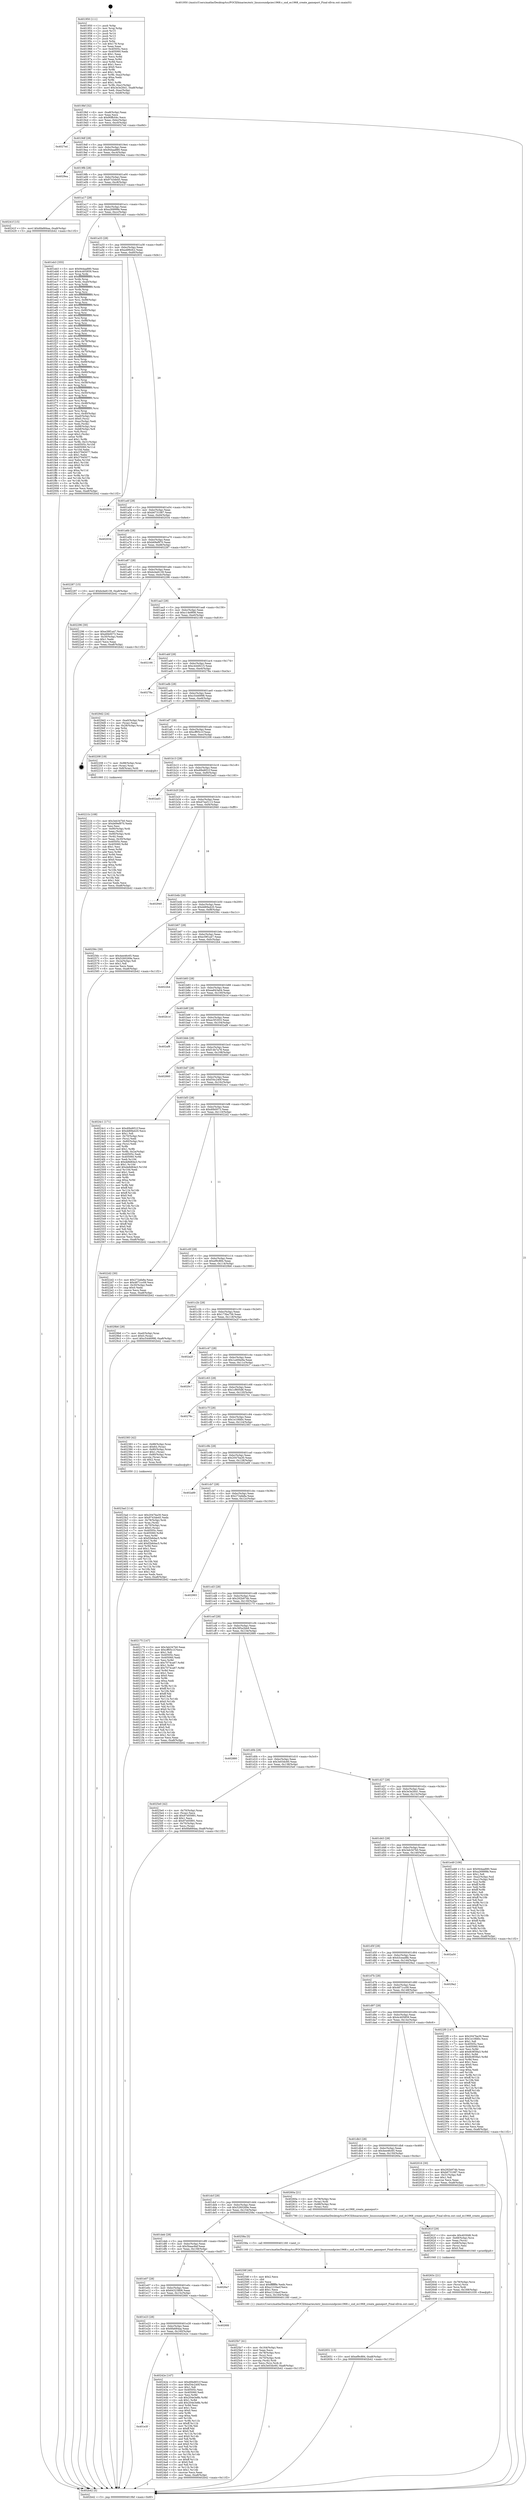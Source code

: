digraph "0x401950" {
  label = "0x401950 (/mnt/c/Users/mathe/Desktop/tcc/POCII/binaries/extr_linuxsoundpcies1968.c_snd_es1968_create_gameport_Final-ollvm.out::main(0))"
  labelloc = "t"
  node[shape=record]

  Entry [label="",width=0.3,height=0.3,shape=circle,fillcolor=black,style=filled]
  "0x4019bf" [label="{
     0x4019bf [32]\l
     | [instrs]\l
     &nbsp;&nbsp;0x4019bf \<+6\>: mov -0xa8(%rbp),%eax\l
     &nbsp;&nbsp;0x4019c5 \<+2\>: mov %eax,%ecx\l
     &nbsp;&nbsp;0x4019c7 \<+6\>: sub $0x90ffc04c,%ecx\l
     &nbsp;&nbsp;0x4019cd \<+6\>: mov %eax,-0xbc(%rbp)\l
     &nbsp;&nbsp;0x4019d3 \<+6\>: mov %ecx,-0xc0(%rbp)\l
     &nbsp;&nbsp;0x4019d9 \<+6\>: je 00000000004027ed \<main+0xe9d\>\l
  }"]
  "0x4027ed" [label="{
     0x4027ed\l
  }", style=dashed]
  "0x4019df" [label="{
     0x4019df [28]\l
     | [instrs]\l
     &nbsp;&nbsp;0x4019df \<+5\>: jmp 00000000004019e4 \<main+0x94\>\l
     &nbsp;&nbsp;0x4019e4 \<+6\>: mov -0xbc(%rbp),%eax\l
     &nbsp;&nbsp;0x4019ea \<+5\>: sub $0x944aa880,%eax\l
     &nbsp;&nbsp;0x4019ef \<+6\>: mov %eax,-0xc4(%rbp)\l
     &nbsp;&nbsp;0x4019f5 \<+6\>: je 00000000004029ea \<main+0x109a\>\l
  }"]
  Exit [label="",width=0.3,height=0.3,shape=circle,fillcolor=black,style=filled,peripheries=2]
  "0x4029ea" [label="{
     0x4029ea\l
  }", style=dashed]
  "0x4019fb" [label="{
     0x4019fb [28]\l
     | [instrs]\l
     &nbsp;&nbsp;0x4019fb \<+5\>: jmp 0000000000401a00 \<main+0xb0\>\l
     &nbsp;&nbsp;0x401a00 \<+6\>: mov -0xbc(%rbp),%eax\l
     &nbsp;&nbsp;0x401a06 \<+5\>: sub $0x9743de45,%eax\l
     &nbsp;&nbsp;0x401a0b \<+6\>: mov %eax,-0xc8(%rbp)\l
     &nbsp;&nbsp;0x401a11 \<+6\>: je 000000000040241f \<main+0xacf\>\l
  }"]
  "0x402651" [label="{
     0x402651 [15]\l
     | [instrs]\l
     &nbsp;&nbsp;0x402651 \<+10\>: movl $0xef9c884,-0xa8(%rbp)\l
     &nbsp;&nbsp;0x40265b \<+5\>: jmp 0000000000402b42 \<main+0x11f2\>\l
  }"]
  "0x40241f" [label="{
     0x40241f [15]\l
     | [instrs]\l
     &nbsp;&nbsp;0x40241f \<+10\>: movl $0x6fa684aa,-0xa8(%rbp)\l
     &nbsp;&nbsp;0x402429 \<+5\>: jmp 0000000000402b42 \<main+0x11f2\>\l
  }"]
  "0x401a17" [label="{
     0x401a17 [28]\l
     | [instrs]\l
     &nbsp;&nbsp;0x401a17 \<+5\>: jmp 0000000000401a1c \<main+0xcc\>\l
     &nbsp;&nbsp;0x401a1c \<+6\>: mov -0xbc(%rbp),%eax\l
     &nbsp;&nbsp;0x401a22 \<+5\>: sub $0xa26999fe,%eax\l
     &nbsp;&nbsp;0x401a27 \<+6\>: mov %eax,-0xcc(%rbp)\l
     &nbsp;&nbsp;0x401a2d \<+6\>: je 0000000000401eb3 \<main+0x563\>\l
  }"]
  "0x40263c" [label="{
     0x40263c [21]\l
     | [instrs]\l
     &nbsp;&nbsp;0x40263c \<+4\>: mov -0x78(%rbp),%rcx\l
     &nbsp;&nbsp;0x402640 \<+3\>: mov (%rcx),%rcx\l
     &nbsp;&nbsp;0x402643 \<+3\>: mov %rcx,%rdi\l
     &nbsp;&nbsp;0x402646 \<+6\>: mov %eax,-0x168(%rbp)\l
     &nbsp;&nbsp;0x40264c \<+5\>: call 0000000000401030 \<free@plt\>\l
     | [calls]\l
     &nbsp;&nbsp;0x401030 \{1\} (unknown)\l
  }"]
  "0x401eb3" [label="{
     0x401eb3 [355]\l
     | [instrs]\l
     &nbsp;&nbsp;0x401eb3 \<+5\>: mov $0x944aa880,%eax\l
     &nbsp;&nbsp;0x401eb8 \<+5\>: mov $0x4c405859,%ecx\l
     &nbsp;&nbsp;0x401ebd \<+3\>: mov %rsp,%rdx\l
     &nbsp;&nbsp;0x401ec0 \<+4\>: add $0xfffffffffffffff0,%rdx\l
     &nbsp;&nbsp;0x401ec4 \<+3\>: mov %rdx,%rsp\l
     &nbsp;&nbsp;0x401ec7 \<+7\>: mov %rdx,-0xa0(%rbp)\l
     &nbsp;&nbsp;0x401ece \<+3\>: mov %rsp,%rdx\l
     &nbsp;&nbsp;0x401ed1 \<+4\>: add $0xfffffffffffffff0,%rdx\l
     &nbsp;&nbsp;0x401ed5 \<+3\>: mov %rdx,%rsp\l
     &nbsp;&nbsp;0x401ed8 \<+3\>: mov %rsp,%rsi\l
     &nbsp;&nbsp;0x401edb \<+4\>: add $0xfffffffffffffff0,%rsi\l
     &nbsp;&nbsp;0x401edf \<+3\>: mov %rsi,%rsp\l
     &nbsp;&nbsp;0x401ee2 \<+7\>: mov %rsi,-0x98(%rbp)\l
     &nbsp;&nbsp;0x401ee9 \<+3\>: mov %rsp,%rsi\l
     &nbsp;&nbsp;0x401eec \<+4\>: add $0xfffffffffffffff0,%rsi\l
     &nbsp;&nbsp;0x401ef0 \<+3\>: mov %rsi,%rsp\l
     &nbsp;&nbsp;0x401ef3 \<+7\>: mov %rsi,-0x90(%rbp)\l
     &nbsp;&nbsp;0x401efa \<+3\>: mov %rsp,%rsi\l
     &nbsp;&nbsp;0x401efd \<+4\>: add $0xfffffffffffffff0,%rsi\l
     &nbsp;&nbsp;0x401f01 \<+3\>: mov %rsi,%rsp\l
     &nbsp;&nbsp;0x401f04 \<+7\>: mov %rsi,-0x88(%rbp)\l
     &nbsp;&nbsp;0x401f0b \<+3\>: mov %rsp,%rsi\l
     &nbsp;&nbsp;0x401f0e \<+4\>: add $0xfffffffffffffff0,%rsi\l
     &nbsp;&nbsp;0x401f12 \<+3\>: mov %rsi,%rsp\l
     &nbsp;&nbsp;0x401f15 \<+4\>: mov %rsi,-0x80(%rbp)\l
     &nbsp;&nbsp;0x401f19 \<+3\>: mov %rsp,%rsi\l
     &nbsp;&nbsp;0x401f1c \<+4\>: add $0xfffffffffffffff0,%rsi\l
     &nbsp;&nbsp;0x401f20 \<+3\>: mov %rsi,%rsp\l
     &nbsp;&nbsp;0x401f23 \<+4\>: mov %rsi,-0x78(%rbp)\l
     &nbsp;&nbsp;0x401f27 \<+3\>: mov %rsp,%rsi\l
     &nbsp;&nbsp;0x401f2a \<+4\>: add $0xfffffffffffffff0,%rsi\l
     &nbsp;&nbsp;0x401f2e \<+3\>: mov %rsi,%rsp\l
     &nbsp;&nbsp;0x401f31 \<+4\>: mov %rsi,-0x70(%rbp)\l
     &nbsp;&nbsp;0x401f35 \<+3\>: mov %rsp,%rsi\l
     &nbsp;&nbsp;0x401f38 \<+4\>: add $0xfffffffffffffff0,%rsi\l
     &nbsp;&nbsp;0x401f3c \<+3\>: mov %rsi,%rsp\l
     &nbsp;&nbsp;0x401f3f \<+4\>: mov %rsi,-0x68(%rbp)\l
     &nbsp;&nbsp;0x401f43 \<+3\>: mov %rsp,%rsi\l
     &nbsp;&nbsp;0x401f46 \<+4\>: add $0xfffffffffffffff0,%rsi\l
     &nbsp;&nbsp;0x401f4a \<+3\>: mov %rsi,%rsp\l
     &nbsp;&nbsp;0x401f4d \<+4\>: mov %rsi,-0x60(%rbp)\l
     &nbsp;&nbsp;0x401f51 \<+3\>: mov %rsp,%rsi\l
     &nbsp;&nbsp;0x401f54 \<+4\>: add $0xfffffffffffffff0,%rsi\l
     &nbsp;&nbsp;0x401f58 \<+3\>: mov %rsi,%rsp\l
     &nbsp;&nbsp;0x401f5b \<+4\>: mov %rsi,-0x58(%rbp)\l
     &nbsp;&nbsp;0x401f5f \<+3\>: mov %rsp,%rsi\l
     &nbsp;&nbsp;0x401f62 \<+4\>: add $0xfffffffffffffff0,%rsi\l
     &nbsp;&nbsp;0x401f66 \<+3\>: mov %rsi,%rsp\l
     &nbsp;&nbsp;0x401f69 \<+4\>: mov %rsi,-0x50(%rbp)\l
     &nbsp;&nbsp;0x401f6d \<+3\>: mov %rsp,%rsi\l
     &nbsp;&nbsp;0x401f70 \<+4\>: add $0xfffffffffffffff0,%rsi\l
     &nbsp;&nbsp;0x401f74 \<+3\>: mov %rsi,%rsp\l
     &nbsp;&nbsp;0x401f77 \<+4\>: mov %rsi,-0x48(%rbp)\l
     &nbsp;&nbsp;0x401f7b \<+3\>: mov %rsp,%rsi\l
     &nbsp;&nbsp;0x401f7e \<+4\>: add $0xfffffffffffffff0,%rsi\l
     &nbsp;&nbsp;0x401f82 \<+3\>: mov %rsi,%rsp\l
     &nbsp;&nbsp;0x401f85 \<+4\>: mov %rsi,-0x40(%rbp)\l
     &nbsp;&nbsp;0x401f89 \<+7\>: mov -0xa0(%rbp),%rsi\l
     &nbsp;&nbsp;0x401f90 \<+6\>: movl $0x0,(%rsi)\l
     &nbsp;&nbsp;0x401f96 \<+6\>: mov -0xac(%rbp),%edi\l
     &nbsp;&nbsp;0x401f9c \<+2\>: mov %edi,(%rdx)\l
     &nbsp;&nbsp;0x401f9e \<+7\>: mov -0x98(%rbp),%rsi\l
     &nbsp;&nbsp;0x401fa5 \<+7\>: mov -0xb8(%rbp),%r8\l
     &nbsp;&nbsp;0x401fac \<+3\>: mov %r8,(%rsi)\l
     &nbsp;&nbsp;0x401faf \<+3\>: cmpl $0x2,(%rdx)\l
     &nbsp;&nbsp;0x401fb2 \<+4\>: setne %r9b\l
     &nbsp;&nbsp;0x401fb6 \<+4\>: and $0x1,%r9b\l
     &nbsp;&nbsp;0x401fba \<+4\>: mov %r9b,-0x31(%rbp)\l
     &nbsp;&nbsp;0x401fbe \<+8\>: mov 0x40505c,%r10d\l
     &nbsp;&nbsp;0x401fc6 \<+8\>: mov 0x405060,%r11d\l
     &nbsp;&nbsp;0x401fce \<+3\>: mov %r10d,%ebx\l
     &nbsp;&nbsp;0x401fd1 \<+6\>: sub $0x37945077,%ebx\l
     &nbsp;&nbsp;0x401fd7 \<+3\>: sub $0x1,%ebx\l
     &nbsp;&nbsp;0x401fda \<+6\>: add $0x37945077,%ebx\l
     &nbsp;&nbsp;0x401fe0 \<+4\>: imul %ebx,%r10d\l
     &nbsp;&nbsp;0x401fe4 \<+4\>: and $0x1,%r10d\l
     &nbsp;&nbsp;0x401fe8 \<+4\>: cmp $0x0,%r10d\l
     &nbsp;&nbsp;0x401fec \<+4\>: sete %r9b\l
     &nbsp;&nbsp;0x401ff0 \<+4\>: cmp $0xa,%r11d\l
     &nbsp;&nbsp;0x401ff4 \<+4\>: setl %r14b\l
     &nbsp;&nbsp;0x401ff8 \<+3\>: mov %r9b,%r15b\l
     &nbsp;&nbsp;0x401ffb \<+3\>: and %r14b,%r15b\l
     &nbsp;&nbsp;0x401ffe \<+3\>: xor %r14b,%r9b\l
     &nbsp;&nbsp;0x402001 \<+3\>: or %r9b,%r15b\l
     &nbsp;&nbsp;0x402004 \<+4\>: test $0x1,%r15b\l
     &nbsp;&nbsp;0x402008 \<+3\>: cmovne %ecx,%eax\l
     &nbsp;&nbsp;0x40200b \<+6\>: mov %eax,-0xa8(%rbp)\l
     &nbsp;&nbsp;0x402011 \<+5\>: jmp 0000000000402b42 \<main+0x11f2\>\l
  }"]
  "0x401a33" [label="{
     0x401a33 [28]\l
     | [instrs]\l
     &nbsp;&nbsp;0x401a33 \<+5\>: jmp 0000000000401a38 \<main+0xe8\>\l
     &nbsp;&nbsp;0x401a38 \<+6\>: mov -0xbc(%rbp),%eax\l
     &nbsp;&nbsp;0x401a3e \<+5\>: sub $0xa489cfc2,%eax\l
     &nbsp;&nbsp;0x401a43 \<+6\>: mov %eax,-0xd0(%rbp)\l
     &nbsp;&nbsp;0x401a49 \<+6\>: je 0000000000402931 \<main+0xfe1\>\l
  }"]
  "0x40261f" [label="{
     0x40261f [29]\l
     | [instrs]\l
     &nbsp;&nbsp;0x40261f \<+10\>: movabs $0x4030d6,%rdi\l
     &nbsp;&nbsp;0x402629 \<+4\>: mov -0x68(%rbp),%rcx\l
     &nbsp;&nbsp;0x40262d \<+2\>: mov %eax,(%rcx)\l
     &nbsp;&nbsp;0x40262f \<+4\>: mov -0x68(%rbp),%rcx\l
     &nbsp;&nbsp;0x402633 \<+2\>: mov (%rcx),%esi\l
     &nbsp;&nbsp;0x402635 \<+2\>: mov $0x0,%al\l
     &nbsp;&nbsp;0x402637 \<+5\>: call 0000000000401040 \<printf@plt\>\l
     | [calls]\l
     &nbsp;&nbsp;0x401040 \{1\} (unknown)\l
  }"]
  "0x402931" [label="{
     0x402931\l
  }", style=dashed]
  "0x401a4f" [label="{
     0x401a4f [28]\l
     | [instrs]\l
     &nbsp;&nbsp;0x401a4f \<+5\>: jmp 0000000000401a54 \<main+0x104\>\l
     &nbsp;&nbsp;0x401a54 \<+6\>: mov -0xbc(%rbp),%eax\l
     &nbsp;&nbsp;0x401a5a \<+5\>: sub $0xb6731087,%eax\l
     &nbsp;&nbsp;0x401a5f \<+6\>: mov %eax,-0xd4(%rbp)\l
     &nbsp;&nbsp;0x401a65 \<+6\>: je 0000000000402034 \<main+0x6e4\>\l
  }"]
  "0x4025b7" [label="{
     0x4025b7 [41]\l
     | [instrs]\l
     &nbsp;&nbsp;0x4025b7 \<+6\>: mov -0x164(%rbp),%ecx\l
     &nbsp;&nbsp;0x4025bd \<+3\>: imul %eax,%ecx\l
     &nbsp;&nbsp;0x4025c0 \<+4\>: mov -0x78(%rbp),%rsi\l
     &nbsp;&nbsp;0x4025c4 \<+3\>: mov (%rsi),%rsi\l
     &nbsp;&nbsp;0x4025c7 \<+4\>: mov -0x70(%rbp),%rdi\l
     &nbsp;&nbsp;0x4025cb \<+3\>: movslq (%rdi),%rdi\l
     &nbsp;&nbsp;0x4025ce \<+3\>: mov %ecx,(%rsi,%rdi,4)\l
     &nbsp;&nbsp;0x4025d1 \<+10\>: movl $0x3e03dc60,-0xa8(%rbp)\l
     &nbsp;&nbsp;0x4025db \<+5\>: jmp 0000000000402b42 \<main+0x11f2\>\l
  }"]
  "0x402034" [label="{
     0x402034\l
  }", style=dashed]
  "0x401a6b" [label="{
     0x401a6b [28]\l
     | [instrs]\l
     &nbsp;&nbsp;0x401a6b \<+5\>: jmp 0000000000401a70 \<main+0x120\>\l
     &nbsp;&nbsp;0x401a70 \<+6\>: mov -0xbc(%rbp),%eax\l
     &nbsp;&nbsp;0x401a76 \<+5\>: sub $0xb69ef970,%eax\l
     &nbsp;&nbsp;0x401a7b \<+6\>: mov %eax,-0xd8(%rbp)\l
     &nbsp;&nbsp;0x401a81 \<+6\>: je 0000000000402287 \<main+0x937\>\l
  }"]
  "0x40258f" [label="{
     0x40258f [40]\l
     | [instrs]\l
     &nbsp;&nbsp;0x40258f \<+5\>: mov $0x2,%ecx\l
     &nbsp;&nbsp;0x402594 \<+1\>: cltd\l
     &nbsp;&nbsp;0x402595 \<+2\>: idiv %ecx\l
     &nbsp;&nbsp;0x402597 \<+6\>: imul $0xfffffffe,%edx,%ecx\l
     &nbsp;&nbsp;0x40259d \<+6\>: sub $0xa1216acf,%ecx\l
     &nbsp;&nbsp;0x4025a3 \<+3\>: add $0x1,%ecx\l
     &nbsp;&nbsp;0x4025a6 \<+6\>: add $0xa1216acf,%ecx\l
     &nbsp;&nbsp;0x4025ac \<+6\>: mov %ecx,-0x164(%rbp)\l
     &nbsp;&nbsp;0x4025b2 \<+5\>: call 0000000000401160 \<next_i\>\l
     | [calls]\l
     &nbsp;&nbsp;0x401160 \{1\} (/mnt/c/Users/mathe/Desktop/tcc/POCII/binaries/extr_linuxsoundpcies1968.c_snd_es1968_create_gameport_Final-ollvm.out::next_i)\l
  }"]
  "0x402287" [label="{
     0x402287 [15]\l
     | [instrs]\l
     &nbsp;&nbsp;0x402287 \<+10\>: movl $0xbcbe6139,-0xa8(%rbp)\l
     &nbsp;&nbsp;0x402291 \<+5\>: jmp 0000000000402b42 \<main+0x11f2\>\l
  }"]
  "0x401a87" [label="{
     0x401a87 [28]\l
     | [instrs]\l
     &nbsp;&nbsp;0x401a87 \<+5\>: jmp 0000000000401a8c \<main+0x13c\>\l
     &nbsp;&nbsp;0x401a8c \<+6\>: mov -0xbc(%rbp),%eax\l
     &nbsp;&nbsp;0x401a92 \<+5\>: sub $0xbcbe6139,%eax\l
     &nbsp;&nbsp;0x401a97 \<+6\>: mov %eax,-0xdc(%rbp)\l
     &nbsp;&nbsp;0x401a9d \<+6\>: je 0000000000402296 \<main+0x946\>\l
  }"]
  "0x401e3f" [label="{
     0x401e3f\l
  }", style=dashed]
  "0x402296" [label="{
     0x402296 [30]\l
     | [instrs]\l
     &nbsp;&nbsp;0x402296 \<+5\>: mov $0xe39f1a47,%eax\l
     &nbsp;&nbsp;0x40229b \<+5\>: mov $0xd0b0073,%ecx\l
     &nbsp;&nbsp;0x4022a0 \<+3\>: mov -0x30(%rbp),%edx\l
     &nbsp;&nbsp;0x4022a3 \<+3\>: cmp $0x1,%edx\l
     &nbsp;&nbsp;0x4022a6 \<+3\>: cmovl %ecx,%eax\l
     &nbsp;&nbsp;0x4022a9 \<+6\>: mov %eax,-0xa8(%rbp)\l
     &nbsp;&nbsp;0x4022af \<+5\>: jmp 0000000000402b42 \<main+0x11f2\>\l
  }"]
  "0x401aa3" [label="{
     0x401aa3 [28]\l
     | [instrs]\l
     &nbsp;&nbsp;0x401aa3 \<+5\>: jmp 0000000000401aa8 \<main+0x158\>\l
     &nbsp;&nbsp;0x401aa8 \<+6\>: mov -0xbc(%rbp),%eax\l
     &nbsp;&nbsp;0x401aae \<+5\>: sub $0xc14e9f06,%eax\l
     &nbsp;&nbsp;0x401ab3 \<+6\>: mov %eax,-0xe0(%rbp)\l
     &nbsp;&nbsp;0x401ab9 \<+6\>: je 0000000000402166 \<main+0x816\>\l
  }"]
  "0x40242e" [label="{
     0x40242e [147]\l
     | [instrs]\l
     &nbsp;&nbsp;0x40242e \<+5\>: mov $0xd0bd651f,%eax\l
     &nbsp;&nbsp;0x402433 \<+5\>: mov $0xf34c240f,%ecx\l
     &nbsp;&nbsp;0x402438 \<+2\>: mov $0x1,%dl\l
     &nbsp;&nbsp;0x40243a \<+7\>: mov 0x40505c,%esi\l
     &nbsp;&nbsp;0x402441 \<+7\>: mov 0x405060,%edi\l
     &nbsp;&nbsp;0x402448 \<+3\>: mov %esi,%r8d\l
     &nbsp;&nbsp;0x40244b \<+7\>: sub $0x204e3e8b,%r8d\l
     &nbsp;&nbsp;0x402452 \<+4\>: sub $0x1,%r8d\l
     &nbsp;&nbsp;0x402456 \<+7\>: add $0x204e3e8b,%r8d\l
     &nbsp;&nbsp;0x40245d \<+4\>: imul %r8d,%esi\l
     &nbsp;&nbsp;0x402461 \<+3\>: and $0x1,%esi\l
     &nbsp;&nbsp;0x402464 \<+3\>: cmp $0x0,%esi\l
     &nbsp;&nbsp;0x402467 \<+4\>: sete %r9b\l
     &nbsp;&nbsp;0x40246b \<+3\>: cmp $0xa,%edi\l
     &nbsp;&nbsp;0x40246e \<+4\>: setl %r10b\l
     &nbsp;&nbsp;0x402472 \<+3\>: mov %r9b,%r11b\l
     &nbsp;&nbsp;0x402475 \<+4\>: xor $0xff,%r11b\l
     &nbsp;&nbsp;0x402479 \<+3\>: mov %r10b,%bl\l
     &nbsp;&nbsp;0x40247c \<+3\>: xor $0xff,%bl\l
     &nbsp;&nbsp;0x40247f \<+3\>: xor $0x0,%dl\l
     &nbsp;&nbsp;0x402482 \<+3\>: mov %r11b,%r14b\l
     &nbsp;&nbsp;0x402485 \<+4\>: and $0x0,%r14b\l
     &nbsp;&nbsp;0x402489 \<+3\>: and %dl,%r9b\l
     &nbsp;&nbsp;0x40248c \<+3\>: mov %bl,%r15b\l
     &nbsp;&nbsp;0x40248f \<+4\>: and $0x0,%r15b\l
     &nbsp;&nbsp;0x402493 \<+3\>: and %dl,%r10b\l
     &nbsp;&nbsp;0x402496 \<+3\>: or %r9b,%r14b\l
     &nbsp;&nbsp;0x402499 \<+3\>: or %r10b,%r15b\l
     &nbsp;&nbsp;0x40249c \<+3\>: xor %r15b,%r14b\l
     &nbsp;&nbsp;0x40249f \<+3\>: or %bl,%r11b\l
     &nbsp;&nbsp;0x4024a2 \<+4\>: xor $0xff,%r11b\l
     &nbsp;&nbsp;0x4024a6 \<+3\>: or $0x0,%dl\l
     &nbsp;&nbsp;0x4024a9 \<+3\>: and %dl,%r11b\l
     &nbsp;&nbsp;0x4024ac \<+3\>: or %r11b,%r14b\l
     &nbsp;&nbsp;0x4024af \<+4\>: test $0x1,%r14b\l
     &nbsp;&nbsp;0x4024b3 \<+3\>: cmovne %ecx,%eax\l
     &nbsp;&nbsp;0x4024b6 \<+6\>: mov %eax,-0xa8(%rbp)\l
     &nbsp;&nbsp;0x4024bc \<+5\>: jmp 0000000000402b42 \<main+0x11f2\>\l
  }"]
  "0x402166" [label="{
     0x402166\l
  }", style=dashed]
  "0x401abf" [label="{
     0x401abf [28]\l
     | [instrs]\l
     &nbsp;&nbsp;0x401abf \<+5\>: jmp 0000000000401ac4 \<main+0x174\>\l
     &nbsp;&nbsp;0x401ac4 \<+6\>: mov -0xbc(%rbp),%eax\l
     &nbsp;&nbsp;0x401aca \<+5\>: sub $0xc4449215,%eax\l
     &nbsp;&nbsp;0x401acf \<+6\>: mov %eax,-0xe4(%rbp)\l
     &nbsp;&nbsp;0x401ad5 \<+6\>: je 000000000040278a \<main+0xe3a\>\l
  }"]
  "0x401e23" [label="{
     0x401e23 [28]\l
     | [instrs]\l
     &nbsp;&nbsp;0x401e23 \<+5\>: jmp 0000000000401e28 \<main+0x4d8\>\l
     &nbsp;&nbsp;0x401e28 \<+6\>: mov -0xbc(%rbp),%eax\l
     &nbsp;&nbsp;0x401e2e \<+5\>: sub $0x6fa684aa,%eax\l
     &nbsp;&nbsp;0x401e33 \<+6\>: mov %eax,-0x160(%rbp)\l
     &nbsp;&nbsp;0x401e39 \<+6\>: je 000000000040242e \<main+0xade\>\l
  }"]
  "0x40278a" [label="{
     0x40278a\l
  }", style=dashed]
  "0x401adb" [label="{
     0x401adb [28]\l
     | [instrs]\l
     &nbsp;&nbsp;0x401adb \<+5\>: jmp 0000000000401ae0 \<main+0x190\>\l
     &nbsp;&nbsp;0x401ae0 \<+6\>: mov -0xbc(%rbp),%eax\l
     &nbsp;&nbsp;0x401ae6 \<+5\>: sub $0xc5446998,%eax\l
     &nbsp;&nbsp;0x401aeb \<+6\>: mov %eax,-0xe8(%rbp)\l
     &nbsp;&nbsp;0x401af1 \<+6\>: je 00000000004029d2 \<main+0x1082\>\l
  }"]
  "0x4026fd" [label="{
     0x4026fd\l
  }", style=dashed]
  "0x4029d2" [label="{
     0x4029d2 [24]\l
     | [instrs]\l
     &nbsp;&nbsp;0x4029d2 \<+7\>: mov -0xa0(%rbp),%rax\l
     &nbsp;&nbsp;0x4029d9 \<+2\>: mov (%rax),%eax\l
     &nbsp;&nbsp;0x4029db \<+4\>: lea -0x28(%rbp),%rsp\l
     &nbsp;&nbsp;0x4029df \<+1\>: pop %rbx\l
     &nbsp;&nbsp;0x4029e0 \<+2\>: pop %r12\l
     &nbsp;&nbsp;0x4029e2 \<+2\>: pop %r13\l
     &nbsp;&nbsp;0x4029e4 \<+2\>: pop %r14\l
     &nbsp;&nbsp;0x4029e6 \<+2\>: pop %r15\l
     &nbsp;&nbsp;0x4029e8 \<+1\>: pop %rbp\l
     &nbsp;&nbsp;0x4029e9 \<+1\>: ret\l
  }"]
  "0x401af7" [label="{
     0x401af7 [28]\l
     | [instrs]\l
     &nbsp;&nbsp;0x401af7 \<+5\>: jmp 0000000000401afc \<main+0x1ac\>\l
     &nbsp;&nbsp;0x401afc \<+6\>: mov -0xbc(%rbp),%eax\l
     &nbsp;&nbsp;0x401b02 \<+5\>: sub $0xcff05c1f,%eax\l
     &nbsp;&nbsp;0x401b07 \<+6\>: mov %eax,-0xec(%rbp)\l
     &nbsp;&nbsp;0x401b0d \<+6\>: je 0000000000402208 \<main+0x8b8\>\l
  }"]
  "0x401e07" [label="{
     0x401e07 [28]\l
     | [instrs]\l
     &nbsp;&nbsp;0x401e07 \<+5\>: jmp 0000000000401e0c \<main+0x4bc\>\l
     &nbsp;&nbsp;0x401e0c \<+6\>: mov -0xbc(%rbp),%eax\l
     &nbsp;&nbsp;0x401e12 \<+5\>: sub $0x64323806,%eax\l
     &nbsp;&nbsp;0x401e17 \<+6\>: mov %eax,-0x15c(%rbp)\l
     &nbsp;&nbsp;0x401e1d \<+6\>: je 00000000004026fd \<main+0xdad\>\l
  }"]
  "0x402208" [label="{
     0x402208 [19]\l
     | [instrs]\l
     &nbsp;&nbsp;0x402208 \<+7\>: mov -0x98(%rbp),%rax\l
     &nbsp;&nbsp;0x40220f \<+3\>: mov (%rax),%rax\l
     &nbsp;&nbsp;0x402212 \<+4\>: mov 0x8(%rax),%rdi\l
     &nbsp;&nbsp;0x402216 \<+5\>: call 0000000000401060 \<atoi@plt\>\l
     | [calls]\l
     &nbsp;&nbsp;0x401060 \{1\} (unknown)\l
  }"]
  "0x401b13" [label="{
     0x401b13 [28]\l
     | [instrs]\l
     &nbsp;&nbsp;0x401b13 \<+5\>: jmp 0000000000401b18 \<main+0x1c8\>\l
     &nbsp;&nbsp;0x401b18 \<+6\>: mov -0xbc(%rbp),%eax\l
     &nbsp;&nbsp;0x401b1e \<+5\>: sub $0xd0bd651f,%eax\l
     &nbsp;&nbsp;0x401b23 \<+6\>: mov %eax,-0xf0(%rbp)\l
     &nbsp;&nbsp;0x401b29 \<+6\>: je 0000000000402ad3 \<main+0x1183\>\l
  }"]
  "0x4026a7" [label="{
     0x4026a7\l
  }", style=dashed]
  "0x402ad3" [label="{
     0x402ad3\l
  }", style=dashed]
  "0x401b2f" [label="{
     0x401b2f [28]\l
     | [instrs]\l
     &nbsp;&nbsp;0x401b2f \<+5\>: jmp 0000000000401b34 \<main+0x1e4\>\l
     &nbsp;&nbsp;0x401b34 \<+6\>: mov -0xbc(%rbp),%eax\l
     &nbsp;&nbsp;0x401b3a \<+5\>: sub $0xd7ea5113,%eax\l
     &nbsp;&nbsp;0x401b3f \<+6\>: mov %eax,-0xf4(%rbp)\l
     &nbsp;&nbsp;0x401b45 \<+6\>: je 0000000000402940 \<main+0xff0\>\l
  }"]
  "0x401deb" [label="{
     0x401deb [28]\l
     | [instrs]\l
     &nbsp;&nbsp;0x401deb \<+5\>: jmp 0000000000401df0 \<main+0x4a0\>\l
     &nbsp;&nbsp;0x401df0 \<+6\>: mov -0xbc(%rbp),%eax\l
     &nbsp;&nbsp;0x401df6 \<+5\>: sub $0x5baac6ef,%eax\l
     &nbsp;&nbsp;0x401dfb \<+6\>: mov %eax,-0x158(%rbp)\l
     &nbsp;&nbsp;0x401e01 \<+6\>: je 00000000004026a7 \<main+0xd57\>\l
  }"]
  "0x402940" [label="{
     0x402940\l
  }", style=dashed]
  "0x401b4b" [label="{
     0x401b4b [28]\l
     | [instrs]\l
     &nbsp;&nbsp;0x401b4b \<+5\>: jmp 0000000000401b50 \<main+0x200\>\l
     &nbsp;&nbsp;0x401b50 \<+6\>: mov -0xbc(%rbp),%eax\l
     &nbsp;&nbsp;0x401b56 \<+5\>: sub $0xdd69a420,%eax\l
     &nbsp;&nbsp;0x401b5b \<+6\>: mov %eax,-0xf8(%rbp)\l
     &nbsp;&nbsp;0x401b61 \<+6\>: je 000000000040256c \<main+0xc1c\>\l
  }"]
  "0x40258a" [label="{
     0x40258a [5]\l
     | [instrs]\l
     &nbsp;&nbsp;0x40258a \<+5\>: call 0000000000401160 \<next_i\>\l
     | [calls]\l
     &nbsp;&nbsp;0x401160 \{1\} (/mnt/c/Users/mathe/Desktop/tcc/POCII/binaries/extr_linuxsoundpcies1968.c_snd_es1968_create_gameport_Final-ollvm.out::next_i)\l
  }"]
  "0x40256c" [label="{
     0x40256c [30]\l
     | [instrs]\l
     &nbsp;&nbsp;0x40256c \<+5\>: mov $0x4ee46c65,%eax\l
     &nbsp;&nbsp;0x402571 \<+5\>: mov $0x5260269e,%ecx\l
     &nbsp;&nbsp;0x402576 \<+3\>: mov -0x2a(%rbp),%dl\l
     &nbsp;&nbsp;0x402579 \<+3\>: test $0x1,%dl\l
     &nbsp;&nbsp;0x40257c \<+3\>: cmovne %ecx,%eax\l
     &nbsp;&nbsp;0x40257f \<+6\>: mov %eax,-0xa8(%rbp)\l
     &nbsp;&nbsp;0x402585 \<+5\>: jmp 0000000000402b42 \<main+0x11f2\>\l
  }"]
  "0x401b67" [label="{
     0x401b67 [28]\l
     | [instrs]\l
     &nbsp;&nbsp;0x401b67 \<+5\>: jmp 0000000000401b6c \<main+0x21c\>\l
     &nbsp;&nbsp;0x401b6c \<+6\>: mov -0xbc(%rbp),%eax\l
     &nbsp;&nbsp;0x401b72 \<+5\>: sub $0xe39f1a47,%eax\l
     &nbsp;&nbsp;0x401b77 \<+6\>: mov %eax,-0xfc(%rbp)\l
     &nbsp;&nbsp;0x401b7d \<+6\>: je 00000000004022b4 \<main+0x964\>\l
  }"]
  "0x401dcf" [label="{
     0x401dcf [28]\l
     | [instrs]\l
     &nbsp;&nbsp;0x401dcf \<+5\>: jmp 0000000000401dd4 \<main+0x484\>\l
     &nbsp;&nbsp;0x401dd4 \<+6\>: mov -0xbc(%rbp),%eax\l
     &nbsp;&nbsp;0x401dda \<+5\>: sub $0x5260269e,%eax\l
     &nbsp;&nbsp;0x401ddf \<+6\>: mov %eax,-0x154(%rbp)\l
     &nbsp;&nbsp;0x401de5 \<+6\>: je 000000000040258a \<main+0xc3a\>\l
  }"]
  "0x4022b4" [label="{
     0x4022b4\l
  }", style=dashed]
  "0x401b83" [label="{
     0x401b83 [28]\l
     | [instrs]\l
     &nbsp;&nbsp;0x401b83 \<+5\>: jmp 0000000000401b88 \<main+0x238\>\l
     &nbsp;&nbsp;0x401b88 \<+6\>: mov -0xbc(%rbp),%eax\l
     &nbsp;&nbsp;0x401b8e \<+5\>: sub $0xea843a04,%eax\l
     &nbsp;&nbsp;0x401b93 \<+6\>: mov %eax,-0x100(%rbp)\l
     &nbsp;&nbsp;0x401b99 \<+6\>: je 0000000000402b1d \<main+0x11cd\>\l
  }"]
  "0x40260a" [label="{
     0x40260a [21]\l
     | [instrs]\l
     &nbsp;&nbsp;0x40260a \<+4\>: mov -0x78(%rbp),%rax\l
     &nbsp;&nbsp;0x40260e \<+3\>: mov (%rax),%rdi\l
     &nbsp;&nbsp;0x402611 \<+7\>: mov -0x88(%rbp),%rax\l
     &nbsp;&nbsp;0x402618 \<+2\>: mov (%rax),%esi\l
     &nbsp;&nbsp;0x40261a \<+5\>: call 0000000000401790 \<snd_es1968_create_gameport\>\l
     | [calls]\l
     &nbsp;&nbsp;0x401790 \{1\} (/mnt/c/Users/mathe/Desktop/tcc/POCII/binaries/extr_linuxsoundpcies1968.c_snd_es1968_create_gameport_Final-ollvm.out::snd_es1968_create_gameport)\l
  }"]
  "0x402b1d" [label="{
     0x402b1d\l
  }", style=dashed]
  "0x401b9f" [label="{
     0x401b9f [28]\l
     | [instrs]\l
     &nbsp;&nbsp;0x401b9f \<+5\>: jmp 0000000000401ba4 \<main+0x254\>\l
     &nbsp;&nbsp;0x401ba4 \<+6\>: mov -0xbc(%rbp),%eax\l
     &nbsp;&nbsp;0x401baa \<+5\>: sub $0xec5f1833,%eax\l
     &nbsp;&nbsp;0x401baf \<+6\>: mov %eax,-0x104(%rbp)\l
     &nbsp;&nbsp;0x401bb5 \<+6\>: je 0000000000402af8 \<main+0x11a8\>\l
  }"]
  "0x4023ad" [label="{
     0x4023ad [114]\l
     | [instrs]\l
     &nbsp;&nbsp;0x4023ad \<+5\>: mov $0x2047ba30,%ecx\l
     &nbsp;&nbsp;0x4023b2 \<+5\>: mov $0x9743de45,%edx\l
     &nbsp;&nbsp;0x4023b7 \<+4\>: mov -0x78(%rbp),%rdi\l
     &nbsp;&nbsp;0x4023bb \<+3\>: mov %rax,(%rdi)\l
     &nbsp;&nbsp;0x4023be \<+4\>: mov -0x70(%rbp),%rax\l
     &nbsp;&nbsp;0x4023c2 \<+6\>: movl $0x0,(%rax)\l
     &nbsp;&nbsp;0x4023c8 \<+7\>: mov 0x40505c,%esi\l
     &nbsp;&nbsp;0x4023cf \<+8\>: mov 0x405060,%r8d\l
     &nbsp;&nbsp;0x4023d7 \<+3\>: mov %esi,%r9d\l
     &nbsp;&nbsp;0x4023da \<+7\>: sub $0xf2b6dac5,%r9d\l
     &nbsp;&nbsp;0x4023e1 \<+4\>: sub $0x1,%r9d\l
     &nbsp;&nbsp;0x4023e5 \<+7\>: add $0xf2b6dac5,%r9d\l
     &nbsp;&nbsp;0x4023ec \<+4\>: imul %r9d,%esi\l
     &nbsp;&nbsp;0x4023f0 \<+3\>: and $0x1,%esi\l
     &nbsp;&nbsp;0x4023f3 \<+3\>: cmp $0x0,%esi\l
     &nbsp;&nbsp;0x4023f6 \<+4\>: sete %r10b\l
     &nbsp;&nbsp;0x4023fa \<+4\>: cmp $0xa,%r8d\l
     &nbsp;&nbsp;0x4023fe \<+4\>: setl %r11b\l
     &nbsp;&nbsp;0x402402 \<+3\>: mov %r10b,%bl\l
     &nbsp;&nbsp;0x402405 \<+3\>: and %r11b,%bl\l
     &nbsp;&nbsp;0x402408 \<+3\>: xor %r11b,%r10b\l
     &nbsp;&nbsp;0x40240b \<+3\>: or %r10b,%bl\l
     &nbsp;&nbsp;0x40240e \<+3\>: test $0x1,%bl\l
     &nbsp;&nbsp;0x402411 \<+3\>: cmovne %edx,%ecx\l
     &nbsp;&nbsp;0x402414 \<+6\>: mov %ecx,-0xa8(%rbp)\l
     &nbsp;&nbsp;0x40241a \<+5\>: jmp 0000000000402b42 \<main+0x11f2\>\l
  }"]
  "0x402af8" [label="{
     0x402af8\l
  }", style=dashed]
  "0x401bbb" [label="{
     0x401bbb [28]\l
     | [instrs]\l
     &nbsp;&nbsp;0x401bbb \<+5\>: jmp 0000000000401bc0 \<main+0x270\>\l
     &nbsp;&nbsp;0x401bc0 \<+6\>: mov -0xbc(%rbp),%eax\l
     &nbsp;&nbsp;0x401bc6 \<+5\>: sub $0xf14b7a78,%eax\l
     &nbsp;&nbsp;0x401bcb \<+6\>: mov %eax,-0x108(%rbp)\l
     &nbsp;&nbsp;0x401bd1 \<+6\>: je 0000000000402660 \<main+0xd10\>\l
  }"]
  "0x40221b" [label="{
     0x40221b [108]\l
     | [instrs]\l
     &nbsp;&nbsp;0x40221b \<+5\>: mov $0x3eb347b0,%ecx\l
     &nbsp;&nbsp;0x402220 \<+5\>: mov $0xb69ef970,%edx\l
     &nbsp;&nbsp;0x402225 \<+2\>: xor %esi,%esi\l
     &nbsp;&nbsp;0x402227 \<+7\>: mov -0x90(%rbp),%rdi\l
     &nbsp;&nbsp;0x40222e \<+2\>: mov %eax,(%rdi)\l
     &nbsp;&nbsp;0x402230 \<+7\>: mov -0x90(%rbp),%rdi\l
     &nbsp;&nbsp;0x402237 \<+2\>: mov (%rdi),%eax\l
     &nbsp;&nbsp;0x402239 \<+3\>: mov %eax,-0x30(%rbp)\l
     &nbsp;&nbsp;0x40223c \<+7\>: mov 0x40505c,%eax\l
     &nbsp;&nbsp;0x402243 \<+8\>: mov 0x405060,%r8d\l
     &nbsp;&nbsp;0x40224b \<+3\>: sub $0x1,%esi\l
     &nbsp;&nbsp;0x40224e \<+3\>: mov %eax,%r9d\l
     &nbsp;&nbsp;0x402251 \<+3\>: add %esi,%r9d\l
     &nbsp;&nbsp;0x402254 \<+4\>: imul %r9d,%eax\l
     &nbsp;&nbsp;0x402258 \<+3\>: and $0x1,%eax\l
     &nbsp;&nbsp;0x40225b \<+3\>: cmp $0x0,%eax\l
     &nbsp;&nbsp;0x40225e \<+4\>: sete %r10b\l
     &nbsp;&nbsp;0x402262 \<+4\>: cmp $0xa,%r8d\l
     &nbsp;&nbsp;0x402266 \<+4\>: setl %r11b\l
     &nbsp;&nbsp;0x40226a \<+3\>: mov %r10b,%bl\l
     &nbsp;&nbsp;0x40226d \<+3\>: and %r11b,%bl\l
     &nbsp;&nbsp;0x402270 \<+3\>: xor %r11b,%r10b\l
     &nbsp;&nbsp;0x402273 \<+3\>: or %r10b,%bl\l
     &nbsp;&nbsp;0x402276 \<+3\>: test $0x1,%bl\l
     &nbsp;&nbsp;0x402279 \<+3\>: cmovne %edx,%ecx\l
     &nbsp;&nbsp;0x40227c \<+6\>: mov %ecx,-0xa8(%rbp)\l
     &nbsp;&nbsp;0x402282 \<+5\>: jmp 0000000000402b42 \<main+0x11f2\>\l
  }"]
  "0x402660" [label="{
     0x402660\l
  }", style=dashed]
  "0x401bd7" [label="{
     0x401bd7 [28]\l
     | [instrs]\l
     &nbsp;&nbsp;0x401bd7 \<+5\>: jmp 0000000000401bdc \<main+0x28c\>\l
     &nbsp;&nbsp;0x401bdc \<+6\>: mov -0xbc(%rbp),%eax\l
     &nbsp;&nbsp;0x401be2 \<+5\>: sub $0xf34c240f,%eax\l
     &nbsp;&nbsp;0x401be7 \<+6\>: mov %eax,-0x10c(%rbp)\l
     &nbsp;&nbsp;0x401bed \<+6\>: je 00000000004024c1 \<main+0xb71\>\l
  }"]
  "0x401db3" [label="{
     0x401db3 [28]\l
     | [instrs]\l
     &nbsp;&nbsp;0x401db3 \<+5\>: jmp 0000000000401db8 \<main+0x468\>\l
     &nbsp;&nbsp;0x401db8 \<+6\>: mov -0xbc(%rbp),%eax\l
     &nbsp;&nbsp;0x401dbe \<+5\>: sub $0x4ee46c65,%eax\l
     &nbsp;&nbsp;0x401dc3 \<+6\>: mov %eax,-0x150(%rbp)\l
     &nbsp;&nbsp;0x401dc9 \<+6\>: je 000000000040260a \<main+0xcba\>\l
  }"]
  "0x4024c1" [label="{
     0x4024c1 [171]\l
     | [instrs]\l
     &nbsp;&nbsp;0x4024c1 \<+5\>: mov $0xd0bd651f,%eax\l
     &nbsp;&nbsp;0x4024c6 \<+5\>: mov $0xdd69a420,%ecx\l
     &nbsp;&nbsp;0x4024cb \<+2\>: mov $0x1,%dl\l
     &nbsp;&nbsp;0x4024cd \<+4\>: mov -0x70(%rbp),%rsi\l
     &nbsp;&nbsp;0x4024d1 \<+2\>: mov (%rsi),%edi\l
     &nbsp;&nbsp;0x4024d3 \<+4\>: mov -0x80(%rbp),%rsi\l
     &nbsp;&nbsp;0x4024d7 \<+2\>: cmp (%rsi),%edi\l
     &nbsp;&nbsp;0x4024d9 \<+4\>: setl %r8b\l
     &nbsp;&nbsp;0x4024dd \<+4\>: and $0x1,%r8b\l
     &nbsp;&nbsp;0x4024e1 \<+4\>: mov %r8b,-0x2a(%rbp)\l
     &nbsp;&nbsp;0x4024e5 \<+7\>: mov 0x40505c,%edi\l
     &nbsp;&nbsp;0x4024ec \<+8\>: mov 0x405060,%r9d\l
     &nbsp;&nbsp;0x4024f4 \<+3\>: mov %edi,%r10d\l
     &nbsp;&nbsp;0x4024f7 \<+7\>: sub $0xde8d64e3,%r10d\l
     &nbsp;&nbsp;0x4024fe \<+4\>: sub $0x1,%r10d\l
     &nbsp;&nbsp;0x402502 \<+7\>: add $0xde8d64e3,%r10d\l
     &nbsp;&nbsp;0x402509 \<+4\>: imul %r10d,%edi\l
     &nbsp;&nbsp;0x40250d \<+3\>: and $0x1,%edi\l
     &nbsp;&nbsp;0x402510 \<+3\>: cmp $0x0,%edi\l
     &nbsp;&nbsp;0x402513 \<+4\>: sete %r8b\l
     &nbsp;&nbsp;0x402517 \<+4\>: cmp $0xa,%r9d\l
     &nbsp;&nbsp;0x40251b \<+4\>: setl %r11b\l
     &nbsp;&nbsp;0x40251f \<+3\>: mov %r8b,%bl\l
     &nbsp;&nbsp;0x402522 \<+3\>: xor $0xff,%bl\l
     &nbsp;&nbsp;0x402525 \<+3\>: mov %r11b,%r14b\l
     &nbsp;&nbsp;0x402528 \<+4\>: xor $0xff,%r14b\l
     &nbsp;&nbsp;0x40252c \<+3\>: xor $0x0,%dl\l
     &nbsp;&nbsp;0x40252f \<+3\>: mov %bl,%r15b\l
     &nbsp;&nbsp;0x402532 \<+4\>: and $0x0,%r15b\l
     &nbsp;&nbsp;0x402536 \<+3\>: and %dl,%r8b\l
     &nbsp;&nbsp;0x402539 \<+3\>: mov %r14b,%r12b\l
     &nbsp;&nbsp;0x40253c \<+4\>: and $0x0,%r12b\l
     &nbsp;&nbsp;0x402540 \<+3\>: and %dl,%r11b\l
     &nbsp;&nbsp;0x402543 \<+3\>: or %r8b,%r15b\l
     &nbsp;&nbsp;0x402546 \<+3\>: or %r11b,%r12b\l
     &nbsp;&nbsp;0x402549 \<+3\>: xor %r12b,%r15b\l
     &nbsp;&nbsp;0x40254c \<+3\>: or %r14b,%bl\l
     &nbsp;&nbsp;0x40254f \<+3\>: xor $0xff,%bl\l
     &nbsp;&nbsp;0x402552 \<+3\>: or $0x0,%dl\l
     &nbsp;&nbsp;0x402555 \<+2\>: and %dl,%bl\l
     &nbsp;&nbsp;0x402557 \<+3\>: or %bl,%r15b\l
     &nbsp;&nbsp;0x40255a \<+4\>: test $0x1,%r15b\l
     &nbsp;&nbsp;0x40255e \<+3\>: cmovne %ecx,%eax\l
     &nbsp;&nbsp;0x402561 \<+6\>: mov %eax,-0xa8(%rbp)\l
     &nbsp;&nbsp;0x402567 \<+5\>: jmp 0000000000402b42 \<main+0x11f2\>\l
  }"]
  "0x401bf3" [label="{
     0x401bf3 [28]\l
     | [instrs]\l
     &nbsp;&nbsp;0x401bf3 \<+5\>: jmp 0000000000401bf8 \<main+0x2a8\>\l
     &nbsp;&nbsp;0x401bf8 \<+6\>: mov -0xbc(%rbp),%eax\l
     &nbsp;&nbsp;0x401bfe \<+5\>: sub $0xd0b0073,%eax\l
     &nbsp;&nbsp;0x401c03 \<+6\>: mov %eax,-0x110(%rbp)\l
     &nbsp;&nbsp;0x401c09 \<+6\>: je 00000000004022d2 \<main+0x982\>\l
  }"]
  "0x402016" [label="{
     0x402016 [30]\l
     | [instrs]\l
     &nbsp;&nbsp;0x402016 \<+5\>: mov $0x292b974b,%eax\l
     &nbsp;&nbsp;0x40201b \<+5\>: mov $0xb6731087,%ecx\l
     &nbsp;&nbsp;0x402020 \<+3\>: mov -0x31(%rbp),%dl\l
     &nbsp;&nbsp;0x402023 \<+3\>: test $0x1,%dl\l
     &nbsp;&nbsp;0x402026 \<+3\>: cmovne %ecx,%eax\l
     &nbsp;&nbsp;0x402029 \<+6\>: mov %eax,-0xa8(%rbp)\l
     &nbsp;&nbsp;0x40202f \<+5\>: jmp 0000000000402b42 \<main+0x11f2\>\l
  }"]
  "0x4022d2" [label="{
     0x4022d2 [30]\l
     | [instrs]\l
     &nbsp;&nbsp;0x4022d2 \<+5\>: mov $0x272afa8a,%eax\l
     &nbsp;&nbsp;0x4022d7 \<+5\>: mov $0x4871cc09,%ecx\l
     &nbsp;&nbsp;0x4022dc \<+3\>: mov -0x30(%rbp),%edx\l
     &nbsp;&nbsp;0x4022df \<+3\>: cmp $0x0,%edx\l
     &nbsp;&nbsp;0x4022e2 \<+3\>: cmove %ecx,%eax\l
     &nbsp;&nbsp;0x4022e5 \<+6\>: mov %eax,-0xa8(%rbp)\l
     &nbsp;&nbsp;0x4022eb \<+5\>: jmp 0000000000402b42 \<main+0x11f2\>\l
  }"]
  "0x401c0f" [label="{
     0x401c0f [28]\l
     | [instrs]\l
     &nbsp;&nbsp;0x401c0f \<+5\>: jmp 0000000000401c14 \<main+0x2c4\>\l
     &nbsp;&nbsp;0x401c14 \<+6\>: mov -0xbc(%rbp),%eax\l
     &nbsp;&nbsp;0x401c1a \<+5\>: sub $0xef9c884,%eax\l
     &nbsp;&nbsp;0x401c1f \<+6\>: mov %eax,-0x114(%rbp)\l
     &nbsp;&nbsp;0x401c25 \<+6\>: je 00000000004029b6 \<main+0x1066\>\l
  }"]
  "0x401d97" [label="{
     0x401d97 [28]\l
     | [instrs]\l
     &nbsp;&nbsp;0x401d97 \<+5\>: jmp 0000000000401d9c \<main+0x44c\>\l
     &nbsp;&nbsp;0x401d9c \<+6\>: mov -0xbc(%rbp),%eax\l
     &nbsp;&nbsp;0x401da2 \<+5\>: sub $0x4c405859,%eax\l
     &nbsp;&nbsp;0x401da7 \<+6\>: mov %eax,-0x14c(%rbp)\l
     &nbsp;&nbsp;0x401dad \<+6\>: je 0000000000402016 \<main+0x6c6\>\l
  }"]
  "0x4029b6" [label="{
     0x4029b6 [28]\l
     | [instrs]\l
     &nbsp;&nbsp;0x4029b6 \<+7\>: mov -0xa0(%rbp),%rax\l
     &nbsp;&nbsp;0x4029bd \<+6\>: movl $0x0,(%rax)\l
     &nbsp;&nbsp;0x4029c3 \<+10\>: movl $0xc5446998,-0xa8(%rbp)\l
     &nbsp;&nbsp;0x4029cd \<+5\>: jmp 0000000000402b42 \<main+0x11f2\>\l
  }"]
  "0x401c2b" [label="{
     0x401c2b [28]\l
     | [instrs]\l
     &nbsp;&nbsp;0x401c2b \<+5\>: jmp 0000000000401c30 \<main+0x2e0\>\l
     &nbsp;&nbsp;0x401c30 \<+6\>: mov -0xbc(%rbp),%eax\l
     &nbsp;&nbsp;0x401c36 \<+5\>: sub $0x173ba756,%eax\l
     &nbsp;&nbsp;0x401c3b \<+6\>: mov %eax,-0x118(%rbp)\l
     &nbsp;&nbsp;0x401c41 \<+6\>: je 0000000000402a2f \<main+0x10df\>\l
  }"]
  "0x4022f0" [label="{
     0x4022f0 [147]\l
     | [instrs]\l
     &nbsp;&nbsp;0x4022f0 \<+5\>: mov $0x2047ba30,%eax\l
     &nbsp;&nbsp;0x4022f5 \<+5\>: mov $0x1e10fd0c,%ecx\l
     &nbsp;&nbsp;0x4022fa \<+2\>: mov $0x1,%dl\l
     &nbsp;&nbsp;0x4022fc \<+7\>: mov 0x40505c,%esi\l
     &nbsp;&nbsp;0x402303 \<+7\>: mov 0x405060,%edi\l
     &nbsp;&nbsp;0x40230a \<+3\>: mov %esi,%r8d\l
     &nbsp;&nbsp;0x40230d \<+7\>: add $0x8c9f39a3,%r8d\l
     &nbsp;&nbsp;0x402314 \<+4\>: sub $0x1,%r8d\l
     &nbsp;&nbsp;0x402318 \<+7\>: sub $0x8c9f39a3,%r8d\l
     &nbsp;&nbsp;0x40231f \<+4\>: imul %r8d,%esi\l
     &nbsp;&nbsp;0x402323 \<+3\>: and $0x1,%esi\l
     &nbsp;&nbsp;0x402326 \<+3\>: cmp $0x0,%esi\l
     &nbsp;&nbsp;0x402329 \<+4\>: sete %r9b\l
     &nbsp;&nbsp;0x40232d \<+3\>: cmp $0xa,%edi\l
     &nbsp;&nbsp;0x402330 \<+4\>: setl %r10b\l
     &nbsp;&nbsp;0x402334 \<+3\>: mov %r9b,%r11b\l
     &nbsp;&nbsp;0x402337 \<+4\>: xor $0xff,%r11b\l
     &nbsp;&nbsp;0x40233b \<+3\>: mov %r10b,%bl\l
     &nbsp;&nbsp;0x40233e \<+3\>: xor $0xff,%bl\l
     &nbsp;&nbsp;0x402341 \<+3\>: xor $0x1,%dl\l
     &nbsp;&nbsp;0x402344 \<+3\>: mov %r11b,%r14b\l
     &nbsp;&nbsp;0x402347 \<+4\>: and $0xff,%r14b\l
     &nbsp;&nbsp;0x40234b \<+3\>: and %dl,%r9b\l
     &nbsp;&nbsp;0x40234e \<+3\>: mov %bl,%r15b\l
     &nbsp;&nbsp;0x402351 \<+4\>: and $0xff,%r15b\l
     &nbsp;&nbsp;0x402355 \<+3\>: and %dl,%r10b\l
     &nbsp;&nbsp;0x402358 \<+3\>: or %r9b,%r14b\l
     &nbsp;&nbsp;0x40235b \<+3\>: or %r10b,%r15b\l
     &nbsp;&nbsp;0x40235e \<+3\>: xor %r15b,%r14b\l
     &nbsp;&nbsp;0x402361 \<+3\>: or %bl,%r11b\l
     &nbsp;&nbsp;0x402364 \<+4\>: xor $0xff,%r11b\l
     &nbsp;&nbsp;0x402368 \<+3\>: or $0x1,%dl\l
     &nbsp;&nbsp;0x40236b \<+3\>: and %dl,%r11b\l
     &nbsp;&nbsp;0x40236e \<+3\>: or %r11b,%r14b\l
     &nbsp;&nbsp;0x402371 \<+4\>: test $0x1,%r14b\l
     &nbsp;&nbsp;0x402375 \<+3\>: cmovne %ecx,%eax\l
     &nbsp;&nbsp;0x402378 \<+6\>: mov %eax,-0xa8(%rbp)\l
     &nbsp;&nbsp;0x40237e \<+5\>: jmp 0000000000402b42 \<main+0x11f2\>\l
  }"]
  "0x402a2f" [label="{
     0x402a2f\l
  }", style=dashed]
  "0x401c47" [label="{
     0x401c47 [28]\l
     | [instrs]\l
     &nbsp;&nbsp;0x401c47 \<+5\>: jmp 0000000000401c4c \<main+0x2fc\>\l
     &nbsp;&nbsp;0x401c4c \<+6\>: mov -0xbc(%rbp),%eax\l
     &nbsp;&nbsp;0x401c52 \<+5\>: sub $0x1a494e9a,%eax\l
     &nbsp;&nbsp;0x401c57 \<+6\>: mov %eax,-0x11c(%rbp)\l
     &nbsp;&nbsp;0x401c5d \<+6\>: je 00000000004020c7 \<main+0x777\>\l
  }"]
  "0x401d7b" [label="{
     0x401d7b [28]\l
     | [instrs]\l
     &nbsp;&nbsp;0x401d7b \<+5\>: jmp 0000000000401d80 \<main+0x430\>\l
     &nbsp;&nbsp;0x401d80 \<+6\>: mov -0xbc(%rbp),%eax\l
     &nbsp;&nbsp;0x401d86 \<+5\>: sub $0x4871cc09,%eax\l
     &nbsp;&nbsp;0x401d8b \<+6\>: mov %eax,-0x148(%rbp)\l
     &nbsp;&nbsp;0x401d91 \<+6\>: je 00000000004022f0 \<main+0x9a0\>\l
  }"]
  "0x4020c7" [label="{
     0x4020c7\l
  }", style=dashed]
  "0x401c63" [label="{
     0x401c63 [28]\l
     | [instrs]\l
     &nbsp;&nbsp;0x401c63 \<+5\>: jmp 0000000000401c68 \<main+0x318\>\l
     &nbsp;&nbsp;0x401c68 \<+6\>: mov -0xbc(%rbp),%eax\l
     &nbsp;&nbsp;0x401c6e \<+5\>: sub $0x1cf605d6,%eax\l
     &nbsp;&nbsp;0x401c73 \<+6\>: mov %eax,-0x120(%rbp)\l
     &nbsp;&nbsp;0x401c79 \<+6\>: je 000000000040276c \<main+0xe1c\>\l
  }"]
  "0x4029a2" [label="{
     0x4029a2\l
  }", style=dashed]
  "0x40276c" [label="{
     0x40276c\l
  }", style=dashed]
  "0x401c7f" [label="{
     0x401c7f [28]\l
     | [instrs]\l
     &nbsp;&nbsp;0x401c7f \<+5\>: jmp 0000000000401c84 \<main+0x334\>\l
     &nbsp;&nbsp;0x401c84 \<+6\>: mov -0xbc(%rbp),%eax\l
     &nbsp;&nbsp;0x401c8a \<+5\>: sub $0x1e10fd0c,%eax\l
     &nbsp;&nbsp;0x401c8f \<+6\>: mov %eax,-0x124(%rbp)\l
     &nbsp;&nbsp;0x401c95 \<+6\>: je 0000000000402383 \<main+0xa33\>\l
  }"]
  "0x401d5f" [label="{
     0x401d5f [28]\l
     | [instrs]\l
     &nbsp;&nbsp;0x401d5f \<+5\>: jmp 0000000000401d64 \<main+0x414\>\l
     &nbsp;&nbsp;0x401d64 \<+6\>: mov -0xbc(%rbp),%eax\l
     &nbsp;&nbsp;0x401d6a \<+5\>: sub $0x43cead8b,%eax\l
     &nbsp;&nbsp;0x401d6f \<+6\>: mov %eax,-0x144(%rbp)\l
     &nbsp;&nbsp;0x401d75 \<+6\>: je 00000000004029a2 \<main+0x1052\>\l
  }"]
  "0x402383" [label="{
     0x402383 [42]\l
     | [instrs]\l
     &nbsp;&nbsp;0x402383 \<+7\>: mov -0x88(%rbp),%rax\l
     &nbsp;&nbsp;0x40238a \<+6\>: movl $0x64,(%rax)\l
     &nbsp;&nbsp;0x402390 \<+4\>: mov -0x80(%rbp),%rax\l
     &nbsp;&nbsp;0x402394 \<+6\>: movl $0x1,(%rax)\l
     &nbsp;&nbsp;0x40239a \<+4\>: mov -0x80(%rbp),%rax\l
     &nbsp;&nbsp;0x40239e \<+3\>: movslq (%rax),%rax\l
     &nbsp;&nbsp;0x4023a1 \<+4\>: shl $0x2,%rax\l
     &nbsp;&nbsp;0x4023a5 \<+3\>: mov %rax,%rdi\l
     &nbsp;&nbsp;0x4023a8 \<+5\>: call 0000000000401050 \<malloc@plt\>\l
     | [calls]\l
     &nbsp;&nbsp;0x401050 \{1\} (unknown)\l
  }"]
  "0x401c9b" [label="{
     0x401c9b [28]\l
     | [instrs]\l
     &nbsp;&nbsp;0x401c9b \<+5\>: jmp 0000000000401ca0 \<main+0x350\>\l
     &nbsp;&nbsp;0x401ca0 \<+6\>: mov -0xbc(%rbp),%eax\l
     &nbsp;&nbsp;0x401ca6 \<+5\>: sub $0x2047ba30,%eax\l
     &nbsp;&nbsp;0x401cab \<+6\>: mov %eax,-0x128(%rbp)\l
     &nbsp;&nbsp;0x401cb1 \<+6\>: je 0000000000402a89 \<main+0x1139\>\l
  }"]
  "0x402a50" [label="{
     0x402a50\l
  }", style=dashed]
  "0x402a89" [label="{
     0x402a89\l
  }", style=dashed]
  "0x401cb7" [label="{
     0x401cb7 [28]\l
     | [instrs]\l
     &nbsp;&nbsp;0x401cb7 \<+5\>: jmp 0000000000401cbc \<main+0x36c\>\l
     &nbsp;&nbsp;0x401cbc \<+6\>: mov -0xbc(%rbp),%eax\l
     &nbsp;&nbsp;0x401cc2 \<+5\>: sub $0x272afa8a,%eax\l
     &nbsp;&nbsp;0x401cc7 \<+6\>: mov %eax,-0x12c(%rbp)\l
     &nbsp;&nbsp;0x401ccd \<+6\>: je 0000000000402993 \<main+0x1043\>\l
  }"]
  "0x401950" [label="{
     0x401950 [111]\l
     | [instrs]\l
     &nbsp;&nbsp;0x401950 \<+1\>: push %rbp\l
     &nbsp;&nbsp;0x401951 \<+3\>: mov %rsp,%rbp\l
     &nbsp;&nbsp;0x401954 \<+2\>: push %r15\l
     &nbsp;&nbsp;0x401956 \<+2\>: push %r14\l
     &nbsp;&nbsp;0x401958 \<+2\>: push %r13\l
     &nbsp;&nbsp;0x40195a \<+2\>: push %r12\l
     &nbsp;&nbsp;0x40195c \<+1\>: push %rbx\l
     &nbsp;&nbsp;0x40195d \<+7\>: sub $0x178,%rsp\l
     &nbsp;&nbsp;0x401964 \<+2\>: xor %eax,%eax\l
     &nbsp;&nbsp;0x401966 \<+7\>: mov 0x40505c,%ecx\l
     &nbsp;&nbsp;0x40196d \<+7\>: mov 0x405060,%edx\l
     &nbsp;&nbsp;0x401974 \<+3\>: sub $0x1,%eax\l
     &nbsp;&nbsp;0x401977 \<+3\>: mov %ecx,%r8d\l
     &nbsp;&nbsp;0x40197a \<+3\>: add %eax,%r8d\l
     &nbsp;&nbsp;0x40197d \<+4\>: imul %r8d,%ecx\l
     &nbsp;&nbsp;0x401981 \<+3\>: and $0x1,%ecx\l
     &nbsp;&nbsp;0x401984 \<+3\>: cmp $0x0,%ecx\l
     &nbsp;&nbsp;0x401987 \<+4\>: sete %r9b\l
     &nbsp;&nbsp;0x40198b \<+4\>: and $0x1,%r9b\l
     &nbsp;&nbsp;0x40198f \<+7\>: mov %r9b,-0xa2(%rbp)\l
     &nbsp;&nbsp;0x401996 \<+3\>: cmp $0xa,%edx\l
     &nbsp;&nbsp;0x401999 \<+4\>: setl %r9b\l
     &nbsp;&nbsp;0x40199d \<+4\>: and $0x1,%r9b\l
     &nbsp;&nbsp;0x4019a1 \<+7\>: mov %r9b,-0xa1(%rbp)\l
     &nbsp;&nbsp;0x4019a8 \<+10\>: movl $0x3e3e2641,-0xa8(%rbp)\l
     &nbsp;&nbsp;0x4019b2 \<+6\>: mov %edi,-0xac(%rbp)\l
     &nbsp;&nbsp;0x4019b8 \<+7\>: mov %rsi,-0xb8(%rbp)\l
  }"]
  "0x402993" [label="{
     0x402993\l
  }", style=dashed]
  "0x401cd3" [label="{
     0x401cd3 [28]\l
     | [instrs]\l
     &nbsp;&nbsp;0x401cd3 \<+5\>: jmp 0000000000401cd8 \<main+0x388\>\l
     &nbsp;&nbsp;0x401cd8 \<+6\>: mov -0xbc(%rbp),%eax\l
     &nbsp;&nbsp;0x401cde \<+5\>: sub $0x292b974b,%eax\l
     &nbsp;&nbsp;0x401ce3 \<+6\>: mov %eax,-0x130(%rbp)\l
     &nbsp;&nbsp;0x401ce9 \<+6\>: je 0000000000402175 \<main+0x825\>\l
  }"]
  "0x402b42" [label="{
     0x402b42 [5]\l
     | [instrs]\l
     &nbsp;&nbsp;0x402b42 \<+5\>: jmp 00000000004019bf \<main+0x6f\>\l
  }"]
  "0x402175" [label="{
     0x402175 [147]\l
     | [instrs]\l
     &nbsp;&nbsp;0x402175 \<+5\>: mov $0x3eb347b0,%eax\l
     &nbsp;&nbsp;0x40217a \<+5\>: mov $0xcff05c1f,%ecx\l
     &nbsp;&nbsp;0x40217f \<+2\>: mov $0x1,%dl\l
     &nbsp;&nbsp;0x402181 \<+7\>: mov 0x40505c,%esi\l
     &nbsp;&nbsp;0x402188 \<+7\>: mov 0x405060,%edi\l
     &nbsp;&nbsp;0x40218f \<+3\>: mov %esi,%r8d\l
     &nbsp;&nbsp;0x402192 \<+7\>: sub $0x7074ca67,%r8d\l
     &nbsp;&nbsp;0x402199 \<+4\>: sub $0x1,%r8d\l
     &nbsp;&nbsp;0x40219d \<+7\>: add $0x7074ca67,%r8d\l
     &nbsp;&nbsp;0x4021a4 \<+4\>: imul %r8d,%esi\l
     &nbsp;&nbsp;0x4021a8 \<+3\>: and $0x1,%esi\l
     &nbsp;&nbsp;0x4021ab \<+3\>: cmp $0x0,%esi\l
     &nbsp;&nbsp;0x4021ae \<+4\>: sete %r9b\l
     &nbsp;&nbsp;0x4021b2 \<+3\>: cmp $0xa,%edi\l
     &nbsp;&nbsp;0x4021b5 \<+4\>: setl %r10b\l
     &nbsp;&nbsp;0x4021b9 \<+3\>: mov %r9b,%r11b\l
     &nbsp;&nbsp;0x4021bc \<+4\>: xor $0xff,%r11b\l
     &nbsp;&nbsp;0x4021c0 \<+3\>: mov %r10b,%bl\l
     &nbsp;&nbsp;0x4021c3 \<+3\>: xor $0xff,%bl\l
     &nbsp;&nbsp;0x4021c6 \<+3\>: xor $0x0,%dl\l
     &nbsp;&nbsp;0x4021c9 \<+3\>: mov %r11b,%r14b\l
     &nbsp;&nbsp;0x4021cc \<+4\>: and $0x0,%r14b\l
     &nbsp;&nbsp;0x4021d0 \<+3\>: and %dl,%r9b\l
     &nbsp;&nbsp;0x4021d3 \<+3\>: mov %bl,%r15b\l
     &nbsp;&nbsp;0x4021d6 \<+4\>: and $0x0,%r15b\l
     &nbsp;&nbsp;0x4021da \<+3\>: and %dl,%r10b\l
     &nbsp;&nbsp;0x4021dd \<+3\>: or %r9b,%r14b\l
     &nbsp;&nbsp;0x4021e0 \<+3\>: or %r10b,%r15b\l
     &nbsp;&nbsp;0x4021e3 \<+3\>: xor %r15b,%r14b\l
     &nbsp;&nbsp;0x4021e6 \<+3\>: or %bl,%r11b\l
     &nbsp;&nbsp;0x4021e9 \<+4\>: xor $0xff,%r11b\l
     &nbsp;&nbsp;0x4021ed \<+3\>: or $0x0,%dl\l
     &nbsp;&nbsp;0x4021f0 \<+3\>: and %dl,%r11b\l
     &nbsp;&nbsp;0x4021f3 \<+3\>: or %r11b,%r14b\l
     &nbsp;&nbsp;0x4021f6 \<+4\>: test $0x1,%r14b\l
     &nbsp;&nbsp;0x4021fa \<+3\>: cmovne %ecx,%eax\l
     &nbsp;&nbsp;0x4021fd \<+6\>: mov %eax,-0xa8(%rbp)\l
     &nbsp;&nbsp;0x402203 \<+5\>: jmp 0000000000402b42 \<main+0x11f2\>\l
  }"]
  "0x401cef" [label="{
     0x401cef [28]\l
     | [instrs]\l
     &nbsp;&nbsp;0x401cef \<+5\>: jmp 0000000000401cf4 \<main+0x3a4\>\l
     &nbsp;&nbsp;0x401cf4 \<+6\>: mov -0xbc(%rbp),%eax\l
     &nbsp;&nbsp;0x401cfa \<+5\>: sub $0x385a2bb9,%eax\l
     &nbsp;&nbsp;0x401cff \<+6\>: mov %eax,-0x134(%rbp)\l
     &nbsp;&nbsp;0x401d05 \<+6\>: je 0000000000402880 \<main+0xf30\>\l
  }"]
  "0x401d43" [label="{
     0x401d43 [28]\l
     | [instrs]\l
     &nbsp;&nbsp;0x401d43 \<+5\>: jmp 0000000000401d48 \<main+0x3f8\>\l
     &nbsp;&nbsp;0x401d48 \<+6\>: mov -0xbc(%rbp),%eax\l
     &nbsp;&nbsp;0x401d4e \<+5\>: sub $0x3eb347b0,%eax\l
     &nbsp;&nbsp;0x401d53 \<+6\>: mov %eax,-0x140(%rbp)\l
     &nbsp;&nbsp;0x401d59 \<+6\>: je 0000000000402a50 \<main+0x1100\>\l
  }"]
  "0x402880" [label="{
     0x402880\l
  }", style=dashed]
  "0x401d0b" [label="{
     0x401d0b [28]\l
     | [instrs]\l
     &nbsp;&nbsp;0x401d0b \<+5\>: jmp 0000000000401d10 \<main+0x3c0\>\l
     &nbsp;&nbsp;0x401d10 \<+6\>: mov -0xbc(%rbp),%eax\l
     &nbsp;&nbsp;0x401d16 \<+5\>: sub $0x3e03dc60,%eax\l
     &nbsp;&nbsp;0x401d1b \<+6\>: mov %eax,-0x138(%rbp)\l
     &nbsp;&nbsp;0x401d21 \<+6\>: je 00000000004025e0 \<main+0xc90\>\l
  }"]
  "0x401e49" [label="{
     0x401e49 [106]\l
     | [instrs]\l
     &nbsp;&nbsp;0x401e49 \<+5\>: mov $0x944aa880,%eax\l
     &nbsp;&nbsp;0x401e4e \<+5\>: mov $0xa26999fe,%ecx\l
     &nbsp;&nbsp;0x401e53 \<+2\>: mov $0x1,%dl\l
     &nbsp;&nbsp;0x401e55 \<+7\>: mov -0xa2(%rbp),%sil\l
     &nbsp;&nbsp;0x401e5c \<+7\>: mov -0xa1(%rbp),%dil\l
     &nbsp;&nbsp;0x401e63 \<+3\>: mov %sil,%r8b\l
     &nbsp;&nbsp;0x401e66 \<+4\>: xor $0xff,%r8b\l
     &nbsp;&nbsp;0x401e6a \<+3\>: mov %dil,%r9b\l
     &nbsp;&nbsp;0x401e6d \<+4\>: xor $0xff,%r9b\l
     &nbsp;&nbsp;0x401e71 \<+3\>: xor $0x1,%dl\l
     &nbsp;&nbsp;0x401e74 \<+3\>: mov %r8b,%r10b\l
     &nbsp;&nbsp;0x401e77 \<+4\>: and $0xff,%r10b\l
     &nbsp;&nbsp;0x401e7b \<+3\>: and %dl,%sil\l
     &nbsp;&nbsp;0x401e7e \<+3\>: mov %r9b,%r11b\l
     &nbsp;&nbsp;0x401e81 \<+4\>: and $0xff,%r11b\l
     &nbsp;&nbsp;0x401e85 \<+3\>: and %dl,%dil\l
     &nbsp;&nbsp;0x401e88 \<+3\>: or %sil,%r10b\l
     &nbsp;&nbsp;0x401e8b \<+3\>: or %dil,%r11b\l
     &nbsp;&nbsp;0x401e8e \<+3\>: xor %r11b,%r10b\l
     &nbsp;&nbsp;0x401e91 \<+3\>: or %r9b,%r8b\l
     &nbsp;&nbsp;0x401e94 \<+4\>: xor $0xff,%r8b\l
     &nbsp;&nbsp;0x401e98 \<+3\>: or $0x1,%dl\l
     &nbsp;&nbsp;0x401e9b \<+3\>: and %dl,%r8b\l
     &nbsp;&nbsp;0x401e9e \<+3\>: or %r8b,%r10b\l
     &nbsp;&nbsp;0x401ea1 \<+4\>: test $0x1,%r10b\l
     &nbsp;&nbsp;0x401ea5 \<+3\>: cmovne %ecx,%eax\l
     &nbsp;&nbsp;0x401ea8 \<+6\>: mov %eax,-0xa8(%rbp)\l
     &nbsp;&nbsp;0x401eae \<+5\>: jmp 0000000000402b42 \<main+0x11f2\>\l
  }"]
  "0x4025e0" [label="{
     0x4025e0 [42]\l
     | [instrs]\l
     &nbsp;&nbsp;0x4025e0 \<+4\>: mov -0x70(%rbp),%rax\l
     &nbsp;&nbsp;0x4025e4 \<+2\>: mov (%rax),%ecx\l
     &nbsp;&nbsp;0x4025e6 \<+6\>: add $0x97e05891,%ecx\l
     &nbsp;&nbsp;0x4025ec \<+3\>: add $0x1,%ecx\l
     &nbsp;&nbsp;0x4025ef \<+6\>: sub $0x97e05891,%ecx\l
     &nbsp;&nbsp;0x4025f5 \<+4\>: mov -0x70(%rbp),%rax\l
     &nbsp;&nbsp;0x4025f9 \<+2\>: mov %ecx,(%rax)\l
     &nbsp;&nbsp;0x4025fb \<+10\>: movl $0x6fa684aa,-0xa8(%rbp)\l
     &nbsp;&nbsp;0x402605 \<+5\>: jmp 0000000000402b42 \<main+0x11f2\>\l
  }"]
  "0x401d27" [label="{
     0x401d27 [28]\l
     | [instrs]\l
     &nbsp;&nbsp;0x401d27 \<+5\>: jmp 0000000000401d2c \<main+0x3dc\>\l
     &nbsp;&nbsp;0x401d2c \<+6\>: mov -0xbc(%rbp),%eax\l
     &nbsp;&nbsp;0x401d32 \<+5\>: sub $0x3e3e2641,%eax\l
     &nbsp;&nbsp;0x401d37 \<+6\>: mov %eax,-0x13c(%rbp)\l
     &nbsp;&nbsp;0x401d3d \<+6\>: je 0000000000401e49 \<main+0x4f9\>\l
  }"]
  Entry -> "0x401950" [label=" 1"]
  "0x4019bf" -> "0x4027ed" [label=" 0"]
  "0x4019bf" -> "0x4019df" [label=" 22"]
  "0x4029d2" -> Exit [label=" 1"]
  "0x4019df" -> "0x4029ea" [label=" 0"]
  "0x4019df" -> "0x4019fb" [label=" 22"]
  "0x4029b6" -> "0x402b42" [label=" 1"]
  "0x4019fb" -> "0x40241f" [label=" 1"]
  "0x4019fb" -> "0x401a17" [label=" 21"]
  "0x402651" -> "0x402b42" [label=" 1"]
  "0x401a17" -> "0x401eb3" [label=" 1"]
  "0x401a17" -> "0x401a33" [label=" 20"]
  "0x40263c" -> "0x402651" [label=" 1"]
  "0x401a33" -> "0x402931" [label=" 0"]
  "0x401a33" -> "0x401a4f" [label=" 20"]
  "0x40261f" -> "0x40263c" [label=" 1"]
  "0x401a4f" -> "0x402034" [label=" 0"]
  "0x401a4f" -> "0x401a6b" [label=" 20"]
  "0x40260a" -> "0x40261f" [label=" 1"]
  "0x401a6b" -> "0x402287" [label=" 1"]
  "0x401a6b" -> "0x401a87" [label=" 19"]
  "0x4025e0" -> "0x402b42" [label=" 1"]
  "0x401a87" -> "0x402296" [label=" 1"]
  "0x401a87" -> "0x401aa3" [label=" 18"]
  "0x4025b7" -> "0x402b42" [label=" 1"]
  "0x401aa3" -> "0x402166" [label=" 0"]
  "0x401aa3" -> "0x401abf" [label=" 18"]
  "0x40258f" -> "0x4025b7" [label=" 1"]
  "0x401abf" -> "0x40278a" [label=" 0"]
  "0x401abf" -> "0x401adb" [label=" 18"]
  "0x40256c" -> "0x402b42" [label=" 2"]
  "0x401adb" -> "0x4029d2" [label=" 1"]
  "0x401adb" -> "0x401af7" [label=" 17"]
  "0x4024c1" -> "0x402b42" [label=" 2"]
  "0x401af7" -> "0x402208" [label=" 1"]
  "0x401af7" -> "0x401b13" [label=" 16"]
  "0x401e23" -> "0x401e3f" [label=" 0"]
  "0x401b13" -> "0x402ad3" [label=" 0"]
  "0x401b13" -> "0x401b2f" [label=" 16"]
  "0x401e23" -> "0x40242e" [label=" 2"]
  "0x401b2f" -> "0x402940" [label=" 0"]
  "0x401b2f" -> "0x401b4b" [label=" 16"]
  "0x401e07" -> "0x401e23" [label=" 2"]
  "0x401b4b" -> "0x40256c" [label=" 2"]
  "0x401b4b" -> "0x401b67" [label=" 14"]
  "0x401e07" -> "0x4026fd" [label=" 0"]
  "0x401b67" -> "0x4022b4" [label=" 0"]
  "0x401b67" -> "0x401b83" [label=" 14"]
  "0x401deb" -> "0x401e07" [label=" 2"]
  "0x401b83" -> "0x402b1d" [label=" 0"]
  "0x401b83" -> "0x401b9f" [label=" 14"]
  "0x401deb" -> "0x4026a7" [label=" 0"]
  "0x401b9f" -> "0x402af8" [label=" 0"]
  "0x401b9f" -> "0x401bbb" [label=" 14"]
  "0x401dcf" -> "0x401deb" [label=" 2"]
  "0x401bbb" -> "0x402660" [label=" 0"]
  "0x401bbb" -> "0x401bd7" [label=" 14"]
  "0x401dcf" -> "0x40258a" [label=" 1"]
  "0x401bd7" -> "0x4024c1" [label=" 2"]
  "0x401bd7" -> "0x401bf3" [label=" 12"]
  "0x40242e" -> "0x402b42" [label=" 2"]
  "0x401bf3" -> "0x4022d2" [label=" 1"]
  "0x401bf3" -> "0x401c0f" [label=" 11"]
  "0x401db3" -> "0x401dcf" [label=" 3"]
  "0x401c0f" -> "0x4029b6" [label=" 1"]
  "0x401c0f" -> "0x401c2b" [label=" 10"]
  "0x40258a" -> "0x40258f" [label=" 1"]
  "0x401c2b" -> "0x402a2f" [label=" 0"]
  "0x401c2b" -> "0x401c47" [label=" 10"]
  "0x40241f" -> "0x402b42" [label=" 1"]
  "0x401c47" -> "0x4020c7" [label=" 0"]
  "0x401c47" -> "0x401c63" [label=" 10"]
  "0x402383" -> "0x4023ad" [label=" 1"]
  "0x401c63" -> "0x40276c" [label=" 0"]
  "0x401c63" -> "0x401c7f" [label=" 10"]
  "0x4022f0" -> "0x402b42" [label=" 1"]
  "0x401c7f" -> "0x402383" [label=" 1"]
  "0x401c7f" -> "0x401c9b" [label=" 9"]
  "0x402296" -> "0x402b42" [label=" 1"]
  "0x401c9b" -> "0x402a89" [label=" 0"]
  "0x401c9b" -> "0x401cb7" [label=" 9"]
  "0x402287" -> "0x402b42" [label=" 1"]
  "0x401cb7" -> "0x402993" [label=" 0"]
  "0x401cb7" -> "0x401cd3" [label=" 9"]
  "0x402175" -> "0x402b42" [label=" 1"]
  "0x401cd3" -> "0x402175" [label=" 1"]
  "0x401cd3" -> "0x401cef" [label=" 8"]
  "0x402016" -> "0x402b42" [label=" 1"]
  "0x401cef" -> "0x402880" [label=" 0"]
  "0x401cef" -> "0x401d0b" [label=" 8"]
  "0x401d97" -> "0x401db3" [label=" 4"]
  "0x401d0b" -> "0x4025e0" [label=" 1"]
  "0x401d0b" -> "0x401d27" [label=" 7"]
  "0x401d97" -> "0x402016" [label=" 1"]
  "0x401d27" -> "0x401e49" [label=" 1"]
  "0x401d27" -> "0x401d43" [label=" 6"]
  "0x401e49" -> "0x402b42" [label=" 1"]
  "0x401950" -> "0x4019bf" [label=" 1"]
  "0x402b42" -> "0x4019bf" [label=" 21"]
  "0x402208" -> "0x40221b" [label=" 1"]
  "0x401eb3" -> "0x402b42" [label=" 1"]
  "0x40221b" -> "0x402b42" [label=" 1"]
  "0x401d43" -> "0x402a50" [label=" 0"]
  "0x401d43" -> "0x401d5f" [label=" 6"]
  "0x4022d2" -> "0x402b42" [label=" 1"]
  "0x401d5f" -> "0x4029a2" [label=" 0"]
  "0x401d5f" -> "0x401d7b" [label=" 6"]
  "0x4023ad" -> "0x402b42" [label=" 1"]
  "0x401d7b" -> "0x4022f0" [label=" 1"]
  "0x401d7b" -> "0x401d97" [label=" 5"]
  "0x401db3" -> "0x40260a" [label=" 1"]
}
